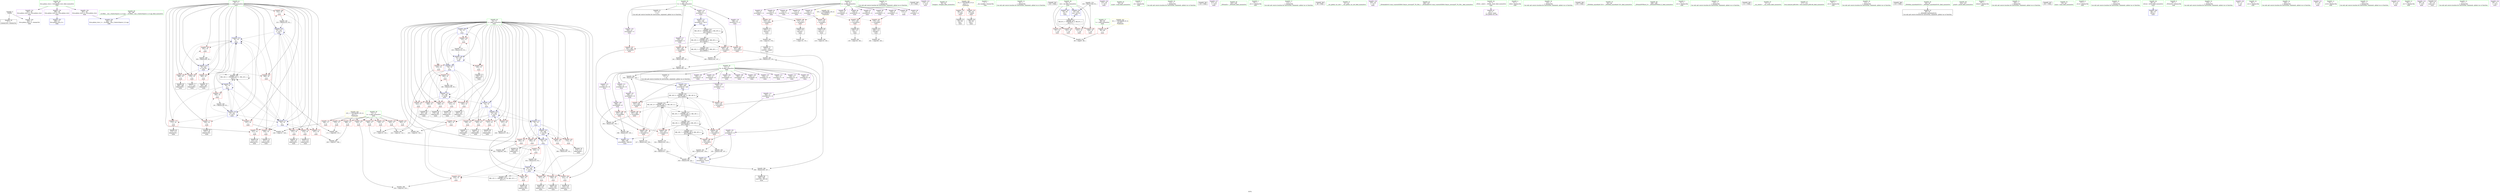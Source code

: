digraph "SVFG" {
	label="SVFG";

	Node0x55806bfac590 [shape=record,color=grey,label="{NodeID: 0\nNullPtr}"];
	Node0x55806bfac590 -> Node0x55806bfcf6b0[style=solid];
	Node0x55806bfac590 -> Node0x55806bfd27c0[style=solid];
	Node0x55806bfd71a0 [shape=record,color=red,label="{NodeID: 180\n252\<--76\n\<--j\nmain\n}"];
	Node0x55806bfd71a0 -> Node0x55806bfde720[style=solid];
	Node0x55806bfced70 [shape=record,color=purple,label="{NodeID: 97\n231\<--8\narrayidx61\<--A\nmain\n}"];
	Node0x55806bfced70 -> Node0x55806bfd1cd0[style=solid];
	Node0x55806bfacbd0 [shape=record,color=green,label="{NodeID: 14\n79\<--1\n\<--dummyObj\nCan only get source location for instruction, argument, global var or function.}"];
	Node0x55806c003000 [shape=record,color=black,label="{NodeID: 360\n91 = PHI()\n}"];
	Node0x55806bfde120 [shape=record,color=grey,label="{NodeID: 277\n336 = Binary(327, 334, )\n}"];
	Node0x55806bfde120 -> Node0x55806bfde8a0[style=solid];
	Node0x55806bfd1e70 [shape=record,color=red,label="{NodeID: 194\n247\<--246\n\<--arrayidx70\nmain\n}"];
	Node0x55806bfd1e70 -> Node0x55806bfdf4a0[style=solid];
	Node0x55806bfce8b0 [shape=record,color=purple,label="{NodeID: 111\n325\<--11\narrayidx114\<--B\nmain\n}"];
	Node0x55806bfce8b0 -> Node0x55806bfd2280[style=solid];
	Node0x55806bfb0dc0 [shape=record,color=green,label="{NodeID: 28\n11\<--13\nB\<--B_field_insensitive\nGlob }"];
	Node0x55806bfb0dc0 -> Node0x55806bfcf7b0[style=solid];
	Node0x55806bfb0dc0 -> Node0x55806bfcefe0[style=solid];
	Node0x55806bfb0dc0 -> Node0x55806bfcf0b0[style=solid];
	Node0x55806bfb0dc0 -> Node0x55806bfcf180[style=solid];
	Node0x55806bfb0dc0 -> Node0x55806bfcf250[style=solid];
	Node0x55806bfb0dc0 -> Node0x55806bfcf320[style=solid];
	Node0x55806bfb0dc0 -> Node0x55806bfcf3f0[style=solid];
	Node0x55806bfb0dc0 -> Node0x55806bfce4a0[style=solid];
	Node0x55806bfb0dc0 -> Node0x55806bfce570[style=solid];
	Node0x55806bfb0dc0 -> Node0x55806bfce640[style=solid];
	Node0x55806bfb0dc0 -> Node0x55806bfce710[style=solid];
	Node0x55806bfb0dc0 -> Node0x55806bfce7e0[style=solid];
	Node0x55806bfb0dc0 -> Node0x55806bfce8b0[style=solid];
	Node0x55806bfb0dc0 -> Node0x55806bfce980[style=solid];
	Node0x55806bfb0dc0 -> Node0x55806bfcea50[style=solid];
	Node0x55806bfb0dc0 -> Node0x55806bfceb20[style=solid];
	Node0x55806bfb0dc0 -> Node0x55806bfd3cf0[style=solid];
	Node0x55806bfdf620 [shape=record,color=grey,label="{NodeID: 291\n258 = Binary(257, 95, )\n}"];
	Node0x55806bfdf620 -> Node0x55806bfd3420[style=solid];
	Node0x55806bfd2a60 [shape=record,color=blue,label="{NodeID: 208\n74\<--79\ni\<--\nmain\n}"];
	Node0x55806bfd2a60 -> Node0x55806bfd56d0[style=dashed];
	Node0x55806bfd2a60 -> Node0x55806bfd57a0[style=dashed];
	Node0x55806bfd2a60 -> Node0x55806bfd5870[style=dashed];
	Node0x55806bfd2a60 -> Node0x55806bfd2b30[style=dashed];
	Node0x55806bfd2a60 -> Node0x55806bfd2c00[style=dashed];
	Node0x55806bfd4490 [shape=record,color=purple,label="{NodeID: 125\n110\<--27\n\<--.str.4\nmain\n}"];
	Node0x55806bfcded0 [shape=record,color=green,label="{NodeID: 42\n84\<--85\nfreopen\<--freopen_field_insensitive\n}"];
	Node0x55806bfe0b20 [shape=record,color=grey,label="{NodeID: 305\n203 = cmp(201, 202, )\n}"];
	Node0x55806bfd35c0 [shape=record,color=blue,label="{NodeID: 222\n76\<--79\nj\<--\nmain\n}"];
	Node0x55806bfd35c0 -> Node0x55806bfd7270[style=dashed];
	Node0x55806bfd35c0 -> Node0x55806bfd7340[style=dashed];
	Node0x55806bfd35c0 -> Node0x55806bfd7410[style=dashed];
	Node0x55806bfd35c0 -> Node0x55806bfd74e0[style=dashed];
	Node0x55806bfd35c0 -> Node0x55806bfd75b0[style=dashed];
	Node0x55806bfd35c0 -> Node0x55806bfd35c0[style=dashed];
	Node0x55806bfd35c0 -> Node0x55806bfd3760[style=dashed];
	Node0x55806bfd35c0 -> Node0x55806bfec730[style=dashed];
	Node0x55806bfd5050 [shape=record,color=red,label="{NodeID: 139\n126\<--72\n\<--n\nmain\n}"];
	Node0x55806bfd5050 -> Node0x55806bfe1120[style=solid];
	Node0x55806bfcfc50 [shape=record,color=black,label="{NodeID: 56\n89\<--86\ncall1\<--\nmain\n}"];
	Node0x55806bfd5bb0 [shape=record,color=red,label="{NodeID: 153\n169\<--74\n\<--i\nmain\n}"];
	Node0x55806bfd5bb0 -> Node0x55806bfd0130[style=solid];
	Node0x55806bfd07b0 [shape=record,color=black,label="{NodeID: 70\n227\<--226\nidxprom58\<--\nmain\n}"];
	Node0x55806bfd6710 [shape=record,color=red,label="{NodeID: 167\n329\<--74\n\<--i\nmain\n}"];
	Node0x55806bfd6710 -> Node0x55806bfd1240[style=solid];
	Node0x55806bfd1310 [shape=record,color=black,label="{NodeID: 84\n338\<--337\nidxprom121\<--\nmain\n}"];
	Node0x55806bfac470 [shape=record,color=green,label="{NodeID: 1\n7\<--1\n__dso_handle\<--dummyObj\nGlob }"];
	Node0x55806bff5390 [shape=record,color=yellow,style=double,label="{NodeID: 347\n16V_1 = ENCHI(MR_16V_0)\npts\{100000 \}\nFun[main]}"];
	Node0x55806bff5390 -> Node0x55806bfd7680[style=dashed];
	Node0x55806bff5390 -> Node0x55806bfd7820[style=dashed];
	Node0x55806bff5390 -> Node0x55806bfd79c0[style=dashed];
	Node0x55806bff5390 -> Node0x55806bfd1cd0[style=dashed];
	Node0x55806bff5390 -> Node0x55806bfd1f40[style=dashed];
	Node0x55806bfd7270 [shape=record,color=red,label="{NodeID: 181\n269\<--76\n\<--j\nmain\n}"];
	Node0x55806bfd7270 -> Node0x55806bfe0fa0[style=solid];
	Node0x55806bfcee40 [shape=record,color=purple,label="{NodeID: 98\n275\<--8\narrayidx85\<--A\nmain\n}"];
	Node0x55806bfacca0 [shape=record,color=green,label="{NodeID: 15\n95\<--1\n\<--dummyObj\nCan only get source location for instruction, argument, global var or function.}"];
	Node0x55806c003100 [shape=record,color=black,label="{NodeID: 361\n102 = PHI()\n}"];
	Node0x55806bfde2a0 [shape=record,color=grey,label="{NodeID: 278\n359 = Binary(358, 95, )\n}"];
	Node0x55806bfde2a0 -> Node0x55806bfd3aa0[style=solid];
	Node0x55806bfd1f40 [shape=record,color=red,label="{NodeID: 195\n279\<--278\n\<--arrayidx87\nmain\n}"];
	Node0x55806bfd1f40 -> Node0x55806bfd0e30[style=solid];
	Node0x55806bfce980 [shape=record,color=purple,label="{NodeID: 112\n331\<--11\narrayidx117\<--B\nmain\n}"];
	Node0x55806bfb0ec0 [shape=record,color=green,label="{NodeID: 29\n14\<--16\nG\<--G_field_insensitive\nGlob }"];
	Node0x55806bfb0ec0 -> Node0x55806bfcf8b0[style=solid];
	Node0x55806bfb0ec0 -> Node0x55806bfd3d80[style=solid];
	Node0x55806bfb0ec0 -> Node0x55806bfd3e10[style=solid];
	Node0x55806bfb0ec0 -> Node0x55806bfd3ee0[style=solid];
	Node0x55806bfb0ec0 -> Node0x55806bfd3fb0[style=solid];
	Node0x55806bfdf7a0 [shape=record,color=grey,label="{NodeID: 292\n292 = Binary(287, 291, )\n}"];
	Node0x55806bfdf7a0 -> Node0x55806bfde5a0[style=solid];
	Node0x55806bfd2b30 [shape=record,color=blue,label="{NodeID: 209\n74\<--136\ni\<--inc\nmain\n}"];
	Node0x55806bfd2b30 -> Node0x55806bfd56d0[style=dashed];
	Node0x55806bfd2b30 -> Node0x55806bfd57a0[style=dashed];
	Node0x55806bfd2b30 -> Node0x55806bfd5870[style=dashed];
	Node0x55806bfd2b30 -> Node0x55806bfd2b30[style=dashed];
	Node0x55806bfd2b30 -> Node0x55806bfd2c00[style=dashed];
	Node0x55806bfd4560 [shape=record,color=purple,label="{NodeID: 126\n132\<--30\n\<--.str.5\nmain\n}"];
	Node0x55806bfcdf90 [shape=record,color=green,label="{NodeID: 43\n92\<--93\nscanf\<--scanf_field_insensitive\n}"];
	Node0x55806bfe0ca0 [shape=record,color=grey,label="{NodeID: 306\n265 = cmp(263, 264, )\n}"];
	Node0x55806bfd3690 [shape=record,color=blue,label="{NodeID: 223\n296\<--298\narrayidx99\<--add100\nmain\n}"];
	Node0x55806bfd3690 -> Node0x55806bfeea30[style=dashed];
	Node0x55806bfd5120 [shape=record,color=red,label="{NodeID: 140\n142\<--72\n\<--n\nmain\n}"];
	Node0x55806bfd5120 -> Node0x55806bfe03a0[style=solid];
	Node0x55806bfcfd20 [shape=record,color=black,label="{NodeID: 57\n130\<--129\nidxprom\<--\nmain\n}"];
	Node0x55806bfd5c80 [shape=record,color=red,label="{NodeID: 154\n180\<--74\n\<--i\nmain\n}"];
	Node0x55806bfd5c80 -> Node0x55806bfd03a0[style=solid];
	Node0x55806bfd0880 [shape=record,color=black,label="{NodeID: 71\n230\<--229\nidxprom60\<--\nmain\n}"];
	Node0x55806bfd67e0 [shape=record,color=red,label="{NodeID: 168\n337\<--74\n\<--i\nmain\n}"];
	Node0x55806bfd67e0 -> Node0x55806bfd1310[style=solid];
	Node0x55806bfd13e0 [shape=record,color=black,label="{NodeID: 85\n345\<--344\nidxprom126\<--\nmain\n}"];
	Node0x55806bfb0210 [shape=record,color=green,label="{NodeID: 2\n17\<--1\n.str\<--dummyObj\nGlob }"];
	Node0x55806bfd7340 [shape=record,color=red,label="{NodeID: 182\n276\<--76\n\<--j\nmain\n}"];
	Node0x55806bfd7340 -> Node0x55806bfd0d60[style=solid];
	Node0x55806bfcef10 [shape=record,color=purple,label="{NodeID: 99\n278\<--8\narrayidx87\<--A\nmain\n}"];
	Node0x55806bfcef10 -> Node0x55806bfd1f40[style=solid];
	Node0x55806bfb2100 [shape=record,color=green,label="{NodeID: 16\n114\<--1\n\<--dummyObj\nCan only get source location for instruction, argument, global var or function.}"];
	Node0x55806c003260 [shape=record,color=black,label="{NodeID: 362\n133 = PHI()\n}"];
	Node0x55806bfde420 [shape=record,color=grey,label="{NodeID: 279\n136 = Binary(135, 95, )\n}"];
	Node0x55806bfde420 -> Node0x55806bfd2b30[style=solid];
	Node0x55806bfd2010 [shape=record,color=red,label="{NodeID: 196\n287\<--286\n\<--arrayidx93\nmain\n}"];
	Node0x55806bfd2010 -> Node0x55806bfdf7a0[style=solid];
	Node0x55806bfcea50 [shape=record,color=purple,label="{NodeID: 113\n332\<--11\narrayidx118\<--B\nmain\n}"];
	Node0x55806bfcea50 -> Node0x55806bfd2350[style=solid];
	Node0x55806bfb0fc0 [shape=record,color=green,label="{NodeID: 30\n36\<--40\nllvm.global_ctors\<--llvm.global_ctors_field_insensitive\nGlob }"];
	Node0x55806bfb0fc0 -> Node0x55806bfd47d0[style=solid];
	Node0x55806bfb0fc0 -> Node0x55806bfd48a0[style=solid];
	Node0x55806bfb0fc0 -> Node0x55806bfd49a0[style=solid];
	Node0x55806bfdf920 [shape=record,color=grey,label="{NodeID: 293\n191 = Binary(190, 95, )\n}"];
	Node0x55806bfdf920 -> Node0x55806bfd2f40[style=solid];
	Node0x55806bfd2c00 [shape=record,color=blue,label="{NodeID: 210\n74\<--79\ni\<--\nmain\n}"];
	Node0x55806bfd2c00 -> Node0x55806bfd5940[style=dashed];
	Node0x55806bfd2c00 -> Node0x55806bfd5a10[style=dashed];
	Node0x55806bfd2c00 -> Node0x55806bfd5ae0[style=dashed];
	Node0x55806bfd2c00 -> Node0x55806bfd5bb0[style=dashed];
	Node0x55806bfd2c00 -> Node0x55806bfd5c80[style=dashed];
	Node0x55806bfd2c00 -> Node0x55806bfd5d50[style=dashed];
	Node0x55806bfd2c00 -> Node0x55806bfd3010[style=dashed];
	Node0x55806bfd2c00 -> Node0x55806bfd30e0[style=dashed];
	Node0x55806bfd4630 [shape=record,color=purple,label="{NodeID: 127\n312\<--32\n\<--.str.6\nmain\n}"];
	Node0x55806bfce090 [shape=record,color=green,label="{NodeID: 44\n103\<--104\n_ZNSolsEi\<--_ZNSolsEi_field_insensitive\n}"];
	Node0x55806bfe0e20 [shape=record,color=grey,label="{NodeID: 307\n281 = cmp(280, 160, )\n}"];
	Node0x55806bfd3760 [shape=record,color=blue,label="{NodeID: 224\n76\<--303\nj\<--inc103\nmain\n}"];
	Node0x55806bfd3760 -> Node0x55806bfd7270[style=dashed];
	Node0x55806bfd3760 -> Node0x55806bfd7340[style=dashed];
	Node0x55806bfd3760 -> Node0x55806bfd7410[style=dashed];
	Node0x55806bfd3760 -> Node0x55806bfd74e0[style=dashed];
	Node0x55806bfd3760 -> Node0x55806bfd75b0[style=dashed];
	Node0x55806bfd3760 -> Node0x55806bfd35c0[style=dashed];
	Node0x55806bfd3760 -> Node0x55806bfd3760[style=dashed];
	Node0x55806bfd3760 -> Node0x55806bfec730[style=dashed];
	Node0x55806bfd51f0 [shape=record,color=red,label="{NodeID: 141\n148\<--72\n\<--n\nmain\n}"];
	Node0x55806bfd51f0 -> Node0x55806bfe0520[style=solid];
	Node0x55806bfcfdf0 [shape=record,color=black,label="{NodeID: 58\n152\<--151\nidxprom16\<--\nmain\n}"];
	Node0x55806bfd5d50 [shape=record,color=red,label="{NodeID: 155\n195\<--74\n\<--i\nmain\n}"];
	Node0x55806bfd5d50 -> Node0x55806bfdfaa0[style=solid];
	Node0x55806bfd0950 [shape=record,color=black,label="{NodeID: 72\n233\<--232\nconv62\<--\nmain\n}"];
	Node0x55806bfd0950 -> Node0x55806bfe0820[style=solid];
	Node0x55806bfd68b0 [shape=record,color=red,label="{NodeID: 169\n344\<--74\n\<--i\nmain\n}"];
	Node0x55806bfd68b0 -> Node0x55806bfd13e0[style=solid];
	Node0x55806bfd14b0 [shape=record,color=black,label="{NodeID: 86\n349\<--348\nconv129\<--div128\nmain\n}"];
	Node0x55806bfb02a0 [shape=record,color=green,label="{NodeID: 3\n19\<--1\n.str.1\<--dummyObj\nGlob }"];
	Node0x55806bfd7410 [shape=record,color=red,label="{NodeID: 183\n283\<--76\n\<--j\nmain\n}"];
	Node0x55806bfd7410 -> Node0x55806bfd0f00[style=solid];
	Node0x55806bfcefe0 [shape=record,color=purple,label="{NodeID: 100\n182\<--11\narrayidx32\<--B\nmain\n}"];
	Node0x55806bfb21d0 [shape=record,color=green,label="{NodeID: 17\n115\<--1\n\<--dummyObj\nCan only get source location for instruction, argument, global var or function.}"];
	Node0x55806c003330 [shape=record,color=black,label="{NodeID: 363\n48 = PHI()\n}"];
	Node0x55806bfde5a0 [shape=record,color=grey,label="{NodeID: 280\n298 = Binary(297, 292, )\n}"];
	Node0x55806bfde5a0 -> Node0x55806bfd3690[style=solid];
	Node0x55806bfd20e0 [shape=record,color=red,label="{NodeID: 197\n291\<--290\n\<--arrayidx95\nmain\n}"];
	Node0x55806bfd20e0 -> Node0x55806bfdf7a0[style=solid];
	Node0x55806bfceb20 [shape=record,color=purple,label="{NodeID: 114\n339\<--11\narrayidx122\<--B\nmain\n}"];
	Node0x55806bfb10c0 [shape=record,color=green,label="{NodeID: 31\n41\<--42\n__cxx_global_var_init\<--__cxx_global_var_init_field_insensitive\n}"];
	Node0x55806bfdfaa0 [shape=record,color=grey,label="{NodeID: 294\n196 = Binary(195, 95, )\n}"];
	Node0x55806bfdfaa0 -> Node0x55806bfd3010[style=solid];
	Node0x55806bfd2cd0 [shape=record,color=blue,label="{NodeID: 211\n76\<--79\nj\<--\nmain\n}"];
	Node0x55806bfd2cd0 -> Node0x55806bfd6a50[style=dashed];
	Node0x55806bfd2cd0 -> Node0x55806bfd6b20[style=dashed];
	Node0x55806bfd2cd0 -> Node0x55806bfd6bf0[style=dashed];
	Node0x55806bfd2cd0 -> Node0x55806bfd6cc0[style=dashed];
	Node0x55806bfd2cd0 -> Node0x55806bfd2cd0[style=dashed];
	Node0x55806bfd2cd0 -> Node0x55806bfd2f40[style=dashed];
	Node0x55806bfd2cd0 -> Node0x55806bfd31b0[style=dashed];
	Node0x55806bfd2cd0 -> Node0x55806bfd35c0[style=dashed];
	Node0x55806bfd2cd0 -> Node0x55806bfec730[style=dashed];
	Node0x55806bfd4700 [shape=record,color=purple,label="{NodeID: 128\n350\<--34\n\<--.str.7\nmain\n}"];
	Node0x55806bfce190 [shape=record,color=green,label="{NodeID: 45\n106\<--107\n_ZSt4endlIcSt11char_traitsIcEERSt13basic_ostreamIT_T0_ES6_\<--_ZSt4endlIcSt11char_traitsIcEERSt13basic_ostreamIT_T0_ES6__field_insensitive\n}"];
	Node0x55806bfe0fa0 [shape=record,color=grey,label="{NodeID: 308\n271 = cmp(269, 270, )\n}"];
	Node0x55806bfd3830 [shape=record,color=blue,label="{NodeID: 225\n74\<--308\ni\<--inc106\nmain\n}"];
	Node0x55806bfd3830 -> Node0x55806bfd6230[style=dashed];
	Node0x55806bfd3830 -> Node0x55806bfd6300[style=dashed];
	Node0x55806bfd3830 -> Node0x55806bfd63d0[style=dashed];
	Node0x55806bfd3830 -> Node0x55806bfd64a0[style=dashed];
	Node0x55806bfd3830 -> Node0x55806bfd3830[style=dashed];
	Node0x55806bfd3830 -> Node0x55806bfd3900[style=dashed];
	Node0x55806bfd52c0 [shape=record,color=red,label="{NodeID: 142\n202\<--72\n\<--n\nmain\n}"];
	Node0x55806bfd52c0 -> Node0x55806bfe0b20[style=solid];
	Node0x55806bfcfec0 [shape=record,color=black,label="{NodeID: 59\n155\<--154\nidxprom18\<--\nmain\n}"];
	Node0x55806bfd5e20 [shape=record,color=red,label="{NodeID: 156\n201\<--74\n\<--i\nmain\n}"];
	Node0x55806bfd5e20 -> Node0x55806bfe0b20[style=solid];
	Node0x55806bfd0a20 [shape=record,color=black,label="{NodeID: 73\n235\<--234\nconv64\<--cmp63\nmain\n}"];
	Node0x55806bfd0a20 -> Node0x55806bfdeba0[style=solid];
	Node0x55806bfd6980 [shape=record,color=red,label="{NodeID: 170\n353\<--74\n\<--i\nmain\n}"];
	Node0x55806bfd6980 -> Node0x55806bfded20[style=solid];
	Node0x55806bfd1580 [shape=record,color=purple,label="{NodeID: 87\n47\<--4\n\<--_ZStL8__ioinit\n__cxx_global_var_init\n}"];
	Node0x55806bfb0330 [shape=record,color=green,label="{NodeID: 4\n21\<--1\nstdin\<--dummyObj\nGlob }"];
	Node0x55806bfd74e0 [shape=record,color=red,label="{NodeID: 184\n288\<--76\n\<--j\nmain\n}"];
	Node0x55806bfd74e0 -> Node0x55806bfd0fd0[style=solid];
	Node0x55806bfcf0b0 [shape=record,color=purple,label="{NodeID: 101\n183\<--11\narrayidx33\<--B\nmain\n}"];
	Node0x55806bfcf0b0 -> Node0x55806bfd78f0[style=solid];
	Node0x55806bfcf0b0 -> Node0x55806bfd2e70[style=solid];
	Node0x55806bfb22a0 [shape=record,color=green,label="{NodeID: 18\n116\<--1\n\<--dummyObj\nCan only get source location for instruction, argument, global var or function.}"];
	Node0x55806c003400 [shape=record,color=black,label="{NodeID: 364\n105 = PHI()\n}"];
	Node0x55806bfde720 [shape=record,color=grey,label="{NodeID: 281\n253 = Binary(252, 95, )\n}"];
	Node0x55806bfde720 -> Node0x55806bfd3350[style=solid];
	Node0x55806bfd21b0 [shape=record,color=red,label="{NodeID: 198\n297\<--296\n\<--arrayidx99\nmain\n}"];
	Node0x55806bfd21b0 -> Node0x55806bfde5a0[style=solid];
	Node0x55806bfd3cf0 [shape=record,color=purple,label="{NodeID: 115\n340\<--11\narrayidx123\<--B\nmain\n}"];
	Node0x55806bfd3cf0 -> Node0x55806bfd2420[style=solid];
	Node0x55806bfb11c0 [shape=record,color=green,label="{NodeID: 32\n45\<--46\n_ZNSt8ios_base4InitC1Ev\<--_ZNSt8ios_base4InitC1Ev_field_insensitive\n}"];
	Node0x55806bfdfc20 [shape=record,color=grey,label="{NodeID: 295\n308 = Binary(307, 95, )\n}"];
	Node0x55806bfdfc20 -> Node0x55806bfd3830[style=solid];
	Node0x55806bfd2da0 [shape=record,color=blue,label="{NodeID: 212\n164\<--166\narrayidx22\<--inc23\nmain\n}"];
	Node0x55806bfd2da0 -> Node0x55806bfeb830[style=dashed];
	Node0x55806bfd47d0 [shape=record,color=purple,label="{NodeID: 129\n390\<--36\nllvm.global_ctors_0\<--llvm.global_ctors\nGlob }"];
	Node0x55806bfd47d0 -> Node0x55806bfd25c0[style=solid];
	Node0x55806bfce290 [shape=record,color=green,label="{NodeID: 46\n108\<--109\n_ZNSolsEPFRSoS_E\<--_ZNSolsEPFRSoS_E_field_insensitive\n}"];
	Node0x55806bfe1120 [shape=record,color=grey,label="{NodeID: 309\n127 = cmp(125, 126, )\n}"];
	Node0x55806bfd3900 [shape=record,color=blue,label="{NodeID: 226\n74\<--79\ni\<--\nmain\n}"];
	Node0x55806bfd3900 -> Node0x55806bfd6570[style=dashed];
	Node0x55806bfd3900 -> Node0x55806bfd6640[style=dashed];
	Node0x55806bfd3900 -> Node0x55806bfd6710[style=dashed];
	Node0x55806bfd3900 -> Node0x55806bfd67e0[style=dashed];
	Node0x55806bfd3900 -> Node0x55806bfd68b0[style=dashed];
	Node0x55806bfd3900 -> Node0x55806bfd6980[style=dashed];
	Node0x55806bfd3900 -> Node0x55806bfd39d0[style=dashed];
	Node0x55806bfd3900 -> Node0x55806bfec230[style=dashed];
	Node0x55806bfd5390 [shape=record,color=red,label="{NodeID: 143\n208\<--72\n\<--n\nmain\n}"];
	Node0x55806bfd5390 -> Node0x55806bfe06a0[style=solid];
	Node0x55806bfcff90 [shape=record,color=black,label="{NodeID: 60\n158\<--157\nconv\<--\nmain\n}"];
	Node0x55806bfcff90 -> Node0x55806bfe09a0[style=solid];
	Node0x55806bfeea30 [shape=record,color=black,label="{NodeID: 323\nMR_18V_13 = PHI(MR_18V_15, MR_18V_12, )\npts\{130000 \}\n}"];
	Node0x55806bfeea30 -> Node0x55806bfd2010[style=dashed];
	Node0x55806bfeea30 -> Node0x55806bfd21b0[style=dashed];
	Node0x55806bfeea30 -> Node0x55806bfd2280[style=dashed];
	Node0x55806bfeea30 -> Node0x55806bfd2350[style=dashed];
	Node0x55806bfeea30 -> Node0x55806bfd2420[style=dashed];
	Node0x55806bfeea30 -> Node0x55806bfd3690[style=dashed];
	Node0x55806bfeea30 -> Node0x55806bfecc30[style=dashed];
	Node0x55806bfeea30 -> Node0x55806bfeea30[style=dashed];
	Node0x55806bfd5ef0 [shape=record,color=red,label="{NodeID: 157\n211\<--74\n\<--i\nmain\n}"];
	Node0x55806bfd5ef0 -> Node0x55806bfd0470[style=solid];
	Node0x55806bfd0af0 [shape=record,color=black,label="{NodeID: 74\n238\<--237\nidxprom65\<--\nmain\n}"];
	Node0x55806bfd6a50 [shape=record,color=red,label="{NodeID: 171\n147\<--76\n\<--j\nmain\n}"];
	Node0x55806bfd6a50 -> Node0x55806bfe0520[style=solid];
	Node0x55806bfd1650 [shape=record,color=purple,label="{NodeID: 88\n112\<--8\n\<--A\nmain\n}"];
	Node0x55806bfb03c0 [shape=record,color=green,label="{NodeID: 5\n22\<--1\n.str.2\<--dummyObj\nGlob }"];
	Node0x55806bfd75b0 [shape=record,color=red,label="{NodeID: 185\n302\<--76\n\<--j\nmain\n}"];
	Node0x55806bfd75b0 -> Node0x55806bfdf320[style=solid];
	Node0x55806bfcf180 [shape=record,color=purple,label="{NodeID: 102\n223\<--11\narrayidx56\<--B\nmain\n}"];
	Node0x55806bfb2370 [shape=record,color=green,label="{NodeID: 19\n120\<--1\n\<--dummyObj\nCan only get source location for instruction, argument, global var or function.}"];
	Node0x55806c003500 [shape=record,color=black,label="{NodeID: 365\n111 = PHI()\n}"];
	Node0x55806bfde8a0 [shape=record,color=grey,label="{NodeID: 282\n343 = Binary(336, 342, )\n}"];
	Node0x55806bfde8a0 -> Node0x55806bfdeea0[style=solid];
	Node0x55806bfd2280 [shape=record,color=red,label="{NodeID: 199\n326\<--325\n\<--arrayidx114\nmain\n}"];
	Node0x55806bfd2280 -> Node0x55806bfddca0[style=solid];
	Node0x55806bfd3d80 [shape=record,color=purple,label="{NodeID: 116\n164\<--14\narrayidx22\<--G\nmain\n}"];
	Node0x55806bfd3d80 -> Node0x55806bfd7750[style=solid];
	Node0x55806bfd3d80 -> Node0x55806bfd2da0[style=solid];
	Node0x55806bfb12c0 [shape=record,color=green,label="{NodeID: 33\n51\<--52\n__cxa_atexit\<--__cxa_atexit_field_insensitive\n}"];
	Node0x55806bfdfda0 [shape=record,color=grey,label="{NodeID: 296\n185 = Binary(184, 167, )\n}"];
	Node0x55806bfdfda0 -> Node0x55806bfd2e70[style=solid];
	Node0x55806bfd2e70 [shape=record,color=blue,label="{NodeID: 213\n183\<--185\narrayidx33\<--inc34\nmain\n}"];
	Node0x55806bfd2e70 -> Node0x55806bfeb330[style=dashed];
	Node0x55806bfd48a0 [shape=record,color=purple,label="{NodeID: 130\n391\<--36\nllvm.global_ctors_1\<--llvm.global_ctors\nGlob }"];
	Node0x55806bfd48a0 -> Node0x55806bfd26c0[style=solid];
	Node0x55806bfce390 [shape=record,color=green,label="{NodeID: 47\n117\<--118\nllvm.memset.p0i8.i64\<--llvm.memset.p0i8.i64_field_insensitive\n}"];
	Node0x55806bfe12a0 [shape=record,color=grey,label="{NodeID: 310\n99 = cmp(97, 98, )\n}"];
	Node0x55806bfd39d0 [shape=record,color=blue,label="{NodeID: 227\n74\<--354\ni\<--inc132\nmain\n}"];
	Node0x55806bfd39d0 -> Node0x55806bfd6570[style=dashed];
	Node0x55806bfd39d0 -> Node0x55806bfd6640[style=dashed];
	Node0x55806bfd39d0 -> Node0x55806bfd6710[style=dashed];
	Node0x55806bfd39d0 -> Node0x55806bfd67e0[style=dashed];
	Node0x55806bfd39d0 -> Node0x55806bfd68b0[style=dashed];
	Node0x55806bfd39d0 -> Node0x55806bfd6980[style=dashed];
	Node0x55806bfd39d0 -> Node0x55806bfd39d0[style=dashed];
	Node0x55806bfd39d0 -> Node0x55806bfec230[style=dashed];
	Node0x55806bfd5460 [shape=record,color=red,label="{NodeID: 144\n264\<--72\n\<--n\nmain\n}"];
	Node0x55806bfd5460 -> Node0x55806bfe0ca0[style=solid];
	Node0x55806bfd0060 [shape=record,color=black,label="{NodeID: 61\n163\<--162\nidxprom21\<--\nmain\n}"];
	Node0x55806bfd5fc0 [shape=record,color=red,label="{NodeID: 158\n229\<--74\n\<--i\nmain\n}"];
	Node0x55806bfd5fc0 -> Node0x55806bfd0880[style=solid];
	Node0x55806bfd0bc0 [shape=record,color=black,label="{NodeID: 75\n244\<--243\nidxprom68\<--\nmain\n}"];
	Node0x55806bfd6b20 [shape=record,color=red,label="{NodeID: 172\n154\<--76\n\<--j\nmain\n}"];
	Node0x55806bfd6b20 -> Node0x55806bfcfec0[style=solid];
	Node0x55806bfd1720 [shape=record,color=purple,label="{NodeID: 89\n131\<--8\narrayidx\<--A\nmain\n}"];
	Node0x55806bfb0450 [shape=record,color=green,label="{NodeID: 6\n24\<--1\n.str.3\<--dummyObj\nGlob }"];
	Node0x55806bfd7680 [shape=record,color=red,label="{NodeID: 186\n157\<--156\n\<--arrayidx19\nmain\n}"];
	Node0x55806bfd7680 -> Node0x55806bfcff90[style=solid];
	Node0x55806bfcf250 [shape=record,color=purple,label="{NodeID: 103\n224\<--11\narrayidx57\<--B\nmain\n}"];
	Node0x55806bfcf250 -> Node0x55806bfd7a90[style=solid];
	Node0x55806bfb2440 [shape=record,color=green,label="{NodeID: 20\n122\<--1\n\<--dummyObj\nCan only get source location for instruction, argument, global var or function.}"];
	Node0x55806c003600 [shape=record,color=black,label="{NodeID: 366\n313 = PHI()\n}"];
	Node0x55806bfdea20 [shape=record,color=grey,label="{NodeID: 283\n342 = Binary(341, 328, )\n}"];
	Node0x55806bfdea20 -> Node0x55806bfde8a0[style=solid];
	Node0x55806bfd2350 [shape=record,color=red,label="{NodeID: 200\n333\<--332\n\<--arrayidx118\nmain\n}"];
	Node0x55806bfd2350 -> Node0x55806bfddfa0[style=solid];
	Node0x55806bfd3e10 [shape=record,color=purple,label="{NodeID: 117\n239\<--14\narrayidx66\<--G\nmain\n}"];
	Node0x55806bfd3e10 -> Node0x55806bfd1da0[style=solid];
	Node0x55806bfb13c0 [shape=record,color=green,label="{NodeID: 34\n50\<--56\n_ZNSt8ios_base4InitD1Ev\<--_ZNSt8ios_base4InitD1Ev_field_insensitive\n}"];
	Node0x55806bfb13c0 -> Node0x55806bfcf9b0[style=solid];
	Node0x55806bfdff20 [shape=record,color=grey,label="{NodeID: 297\n177 = cmp(176, 178, )\n}"];
	Node0x55806bfd2f40 [shape=record,color=blue,label="{NodeID: 214\n76\<--191\nj\<--inc37\nmain\n}"];
	Node0x55806bfd2f40 -> Node0x55806bfd6a50[style=dashed];
	Node0x55806bfd2f40 -> Node0x55806bfd6b20[style=dashed];
	Node0x55806bfd2f40 -> Node0x55806bfd6bf0[style=dashed];
	Node0x55806bfd2f40 -> Node0x55806bfd6cc0[style=dashed];
	Node0x55806bfd2f40 -> Node0x55806bfd2cd0[style=dashed];
	Node0x55806bfd2f40 -> Node0x55806bfd2f40[style=dashed];
	Node0x55806bfd2f40 -> Node0x55806bfd31b0[style=dashed];
	Node0x55806bfd2f40 -> Node0x55806bfd35c0[style=dashed];
	Node0x55806bfd2f40 -> Node0x55806bfec730[style=dashed];
	Node0x55806bfd49a0 [shape=record,color=purple,label="{NodeID: 131\n392\<--36\nllvm.global_ctors_2\<--llvm.global_ctors\nGlob }"];
	Node0x55806bfd49a0 -> Node0x55806bfd27c0[style=solid];
	Node0x55806bfcf4b0 [shape=record,color=green,label="{NodeID: 48\n314\<--315\nprintf\<--printf_field_insensitive\n}"];
	Node0x55806bfd3aa0 [shape=record,color=blue,label="{NodeID: 228\n70\<--359\ncnt\<--inc135\nmain\n}"];
	Node0x55806bfd3aa0 -> Node0x55806bfebd30[style=dashed];
	Node0x55806bfd5530 [shape=record,color=red,label="{NodeID: 145\n270\<--72\n\<--n\nmain\n}"];
	Node0x55806bfd5530 -> Node0x55806bfe0fa0[style=solid];
	Node0x55806bfd0130 [shape=record,color=black,label="{NodeID: 62\n170\<--169\nidxprom24\<--\nmain\n}"];
	Node0x55806bfd6090 [shape=record,color=red,label="{NodeID: 159\n243\<--74\n\<--i\nmain\n}"];
	Node0x55806bfd6090 -> Node0x55806bfd0bc0[style=solid];
	Node0x55806bfd0c90 [shape=record,color=black,label="{NodeID: 76\n274\<--273\nidxprom84\<--\nmain\n}"];
	Node0x55806bfd6bf0 [shape=record,color=red,label="{NodeID: 173\n172\<--76\n\<--j\nmain\n}"];
	Node0x55806bfd6bf0 -> Node0x55806bfd0200[style=solid];
	Node0x55806bfd17f0 [shape=record,color=purple,label="{NodeID: 90\n153\<--8\narrayidx17\<--A\nmain\n}"];
	Node0x55806bfb04e0 [shape=record,color=green,label="{NodeID: 7\n26\<--1\nstdout\<--dummyObj\nGlob }"];
	Node0x55806bfd7750 [shape=record,color=red,label="{NodeID: 187\n165\<--164\n\<--arrayidx22\nmain\n}"];
	Node0x55806bfd7750 -> Node0x55806bfdde20[style=solid];
	Node0x55806bfcf320 [shape=record,color=purple,label="{NodeID: 104\n245\<--11\narrayidx69\<--B\nmain\n}"];
	Node0x55806bfb2510 [shape=record,color=green,label="{NodeID: 21\n160\<--1\n\<--dummyObj\nCan only get source location for instruction, argument, global var or function.}"];
	Node0x55806c003700 [shape=record,color=black,label="{NodeID: 367\n351 = PHI()\n}"];
	Node0x55806bfdeba0 [shape=record,color=grey,label="{NodeID: 284\n236 = Binary(225, 235, )\n}"];
	Node0x55806bfdeba0 -> Node0x55806bfdf020[style=solid];
	Node0x55806bfd2420 [shape=record,color=red,label="{NodeID: 201\n341\<--340\n\<--arrayidx123\nmain\n}"];
	Node0x55806bfd2420 -> Node0x55806bfdea20[style=solid];
	Node0x55806bfd3ee0 [shape=record,color=purple,label="{NodeID: 118\n290\<--14\narrayidx95\<--G\nmain\n}"];
	Node0x55806bfd3ee0 -> Node0x55806bfd20e0[style=solid];
	Node0x55806bfb14c0 [shape=record,color=green,label="{NodeID: 35\n63\<--64\nmain\<--main_field_insensitive\n}"];
	Node0x55806bfe00a0 [shape=record,color=grey,label="{NodeID: 298\n320 = cmp(318, 319, )\n}"];
	Node0x55806bfd3010 [shape=record,color=blue,label="{NodeID: 215\n74\<--196\ni\<--inc40\nmain\n}"];
	Node0x55806bfd3010 -> Node0x55806bfd5940[style=dashed];
	Node0x55806bfd3010 -> Node0x55806bfd5a10[style=dashed];
	Node0x55806bfd3010 -> Node0x55806bfd5ae0[style=dashed];
	Node0x55806bfd3010 -> Node0x55806bfd5bb0[style=dashed];
	Node0x55806bfd3010 -> Node0x55806bfd5c80[style=dashed];
	Node0x55806bfd3010 -> Node0x55806bfd5d50[style=dashed];
	Node0x55806bfd3010 -> Node0x55806bfd3010[style=dashed];
	Node0x55806bfd3010 -> Node0x55806bfd30e0[style=dashed];
	Node0x55806bfd4aa0 [shape=record,color=red,label="{NodeID: 132\n80\<--21\n\<--stdin\nmain\n}"];
	Node0x55806bfd4aa0 -> Node0x55806bfcfb80[style=solid];
	Node0x55806bfcf5b0 [shape=record,color=green,label="{NodeID: 49\n38\<--386\n_GLOBAL__sub_I_DmitryEgorov_0_0.cpp\<--_GLOBAL__sub_I_DmitryEgorov_0_0.cpp_field_insensitive\n}"];
	Node0x55806bfcf5b0 -> Node0x55806bfd26c0[style=solid];
	Node0x55806bfeb330 [shape=record,color=black,label="{NodeID: 312\nMR_18V_7 = PHI(MR_18V_6, MR_18V_4, )\npts\{130000 \}\n}"];
	Node0x55806bfeb330 -> Node0x55806bfd78f0[style=dashed];
	Node0x55806bfeb330 -> Node0x55806bfd2e70[style=dashed];
	Node0x55806bfeb330 -> Node0x55806bfeb330[style=dashed];
	Node0x55806bfeb330 -> Node0x55806bff0830[style=dashed];
	Node0x55806bfd5600 [shape=record,color=red,label="{NodeID: 146\n319\<--72\n\<--n\nmain\n}"];
	Node0x55806bfd5600 -> Node0x55806bfe00a0[style=solid];
	Node0x55806bfd0200 [shape=record,color=black,label="{NodeID: 63\n173\<--172\nidxprom26\<--\nmain\n}"];
	Node0x55806bfd6160 [shape=record,color=red,label="{NodeID: 160\n257\<--74\n\<--i\nmain\n}"];
	Node0x55806bfd6160 -> Node0x55806bfdf620[style=solid];
	Node0x55806bfd0d60 [shape=record,color=black,label="{NodeID: 77\n277\<--276\nidxprom86\<--\nmain\n}"];
	Node0x55806bff4330 [shape=record,color=yellow,style=double,label="{NodeID: 340\n2V_1 = ENCHI(MR_2V_0)\npts\{1 \}\nFun[main]}"];
	Node0x55806bff4330 -> Node0x55806bfd4aa0[style=dashed];
	Node0x55806bff4330 -> Node0x55806bfd4b70[style=dashed];
	Node0x55806bfd6cc0 [shape=record,color=red,label="{NodeID: 174\n190\<--76\n\<--j\nmain\n}"];
	Node0x55806bfd6cc0 -> Node0x55806bfdf920[style=solid];
	Node0x55806bfd18c0 [shape=record,color=purple,label="{NodeID: 91\n156\<--8\narrayidx19\<--A\nmain\n}"];
	Node0x55806bfd18c0 -> Node0x55806bfd7680[style=solid];
	Node0x55806bfac730 [shape=record,color=green,label="{NodeID: 8\n27\<--1\n.str.4\<--dummyObj\nGlob }"];
	Node0x55806bfd7820 [shape=record,color=red,label="{NodeID: 188\n175\<--174\n\<--arrayidx27\nmain\n}"];
	Node0x55806bfd7820 -> Node0x55806bfd02d0[style=solid];
	Node0x55806bfcf3f0 [shape=record,color=purple,label="{NodeID: 105\n246\<--11\narrayidx70\<--B\nmain\n}"];
	Node0x55806bfcf3f0 -> Node0x55806bfd1e70[style=solid];
	Node0x55806bfcf3f0 -> Node0x55806bfd3280[style=solid];
	Node0x55806bfb25e0 [shape=record,color=green,label="{NodeID: 22\n167\<--1\n\<--dummyObj\nCan only get source location for instruction, argument, global var or function.}"];
	Node0x55806bfded20 [shape=record,color=grey,label="{NodeID: 285\n354 = Binary(353, 95, )\n}"];
	Node0x55806bfded20 -> Node0x55806bfd39d0[style=solid];
	Node0x55806bfd24f0 [shape=record,color=red,label="{NodeID: 202\n347\<--346\n\<--arrayidx127\nmain\n}"];
	Node0x55806bfd24f0 -> Node0x55806bfdeea0[style=solid];
	Node0x55806bfd3fb0 [shape=record,color=purple,label="{NodeID: 119\n346\<--14\narrayidx127\<--G\nmain\n}"];
	Node0x55806bfd3fb0 -> Node0x55806bfd24f0[style=solid];
	Node0x55806bfb15c0 [shape=record,color=green,label="{NodeID: 36\n66\<--67\nretval\<--retval_field_insensitive\nmain\n}"];
	Node0x55806bfb15c0 -> Node0x55806bfd28c0[style=solid];
	Node0x55806bfe0220 [shape=record,color=grey,label="{NodeID: 299\n219 = cmp(218, 160, )\n}"];
	Node0x55806bfd30e0 [shape=record,color=blue,label="{NodeID: 216\n74\<--79\ni\<--\nmain\n}"];
	Node0x55806bfd30e0 -> Node0x55806bfd5e20[style=dashed];
	Node0x55806bfd30e0 -> Node0x55806bfd5ef0[style=dashed];
	Node0x55806bfd30e0 -> Node0x55806bfd5fc0[style=dashed];
	Node0x55806bfd30e0 -> Node0x55806bfd6090[style=dashed];
	Node0x55806bfd30e0 -> Node0x55806bfd6160[style=dashed];
	Node0x55806bfd30e0 -> Node0x55806bfd3420[style=dashed];
	Node0x55806bfd30e0 -> Node0x55806bfd34f0[style=dashed];
	Node0x55806bfd4b70 [shape=record,color=red,label="{NodeID: 133\n86\<--26\n\<--stdout\nmain\n}"];
	Node0x55806bfd4b70 -> Node0x55806bfcfc50[style=solid];
	Node0x55806bfcf6b0 [shape=record,color=black,label="{NodeID: 50\n2\<--3\ndummyVal\<--dummyVal\n}"];
	Node0x55806bfeb830 [shape=record,color=black,label="{NodeID: 313\nMR_20V_6 = PHI(MR_20V_5, MR_20V_4, )\npts\{160000 \}\n}"];
	Node0x55806bfeb830 -> Node0x55806bfd7750[style=dashed];
	Node0x55806bfeb830 -> Node0x55806bfd2da0[style=dashed];
	Node0x55806bfeb830 -> Node0x55806bfeb830[style=dashed];
	Node0x55806bfeb830 -> Node0x55806bff0d30[style=dashed];
	Node0x55806bfd56d0 [shape=record,color=red,label="{NodeID: 147\n125\<--74\n\<--i\nmain\n}"];
	Node0x55806bfd56d0 -> Node0x55806bfe1120[style=solid];
	Node0x55806bfd02d0 [shape=record,color=black,label="{NodeID: 64\n176\<--175\nconv28\<--\nmain\n}"];
	Node0x55806bfd02d0 -> Node0x55806bfdff20[style=solid];
	Node0x55806bfd6230 [shape=record,color=red,label="{NodeID: 161\n263\<--74\n\<--i\nmain\n}"];
	Node0x55806bfd6230 -> Node0x55806bfe0ca0[style=solid];
	Node0x55806bfd0e30 [shape=record,color=black,label="{NodeID: 78\n280\<--279\nconv88\<--\nmain\n}"];
	Node0x55806bfd0e30 -> Node0x55806bfe0e20[style=solid];
	Node0x55806bfd6d90 [shape=record,color=red,label="{NodeID: 175\n207\<--76\n\<--j\nmain\n}"];
	Node0x55806bfd6d90 -> Node0x55806bfe06a0[style=solid];
	Node0x55806bfd1990 [shape=record,color=purple,label="{NodeID: 92\n171\<--8\narrayidx25\<--A\nmain\n}"];
	Node0x55806bfac7c0 [shape=record,color=green,label="{NodeID: 9\n29\<--1\n_ZSt4cerr\<--dummyObj\nGlob }"];
	Node0x55806bfd78f0 [shape=record,color=red,label="{NodeID: 189\n184\<--183\n\<--arrayidx33\nmain\n}"];
	Node0x55806bfd78f0 -> Node0x55806bfdfda0[style=solid];
	Node0x55806bfce4a0 [shape=record,color=purple,label="{NodeID: 106\n285\<--11\narrayidx92\<--B\nmain\n}"];
	Node0x55806bfb26e0 [shape=record,color=green,label="{NodeID: 23\n178\<--1\n\<--dummyObj\nCan only get source location for instruction, argument, global var or function.}"];
	Node0x55806bfdeea0 [shape=record,color=grey,label="{NodeID: 286\n348 = Binary(343, 347, )\n}"];
	Node0x55806bfdeea0 -> Node0x55806bfd14b0[style=solid];
	Node0x55806bfd25c0 [shape=record,color=blue,label="{NodeID: 203\n390\<--37\nllvm.global_ctors_0\<--\nGlob }"];
	Node0x55806bfd4080 [shape=record,color=purple,label="{NodeID: 120\n81\<--17\n\<--.str\nmain\n}"];
	Node0x55806bfb1690 [shape=record,color=green,label="{NodeID: 37\n68\<--69\nt\<--t_field_insensitive\nmain\n}"];
	Node0x55806bfb1690 -> Node0x55806bfd4c40[style=solid];
	Node0x55806bfe03a0 [shape=record,color=grey,label="{NodeID: 300\n143 = cmp(141, 142, )\n}"];
	Node0x55806bfd31b0 [shape=record,color=blue,label="{NodeID: 217\n76\<--79\nj\<--\nmain\n}"];
	Node0x55806bfd31b0 -> Node0x55806bfd6d90[style=dashed];
	Node0x55806bfd31b0 -> Node0x55806bfd6e60[style=dashed];
	Node0x55806bfd31b0 -> Node0x55806bfd6f30[style=dashed];
	Node0x55806bfd31b0 -> Node0x55806bfd7000[style=dashed];
	Node0x55806bfd31b0 -> Node0x55806bfd70d0[style=dashed];
	Node0x55806bfd31b0 -> Node0x55806bfd71a0[style=dashed];
	Node0x55806bfd31b0 -> Node0x55806bfd31b0[style=dashed];
	Node0x55806bfd31b0 -> Node0x55806bfd3350[style=dashed];
	Node0x55806bfd31b0 -> Node0x55806bfd35c0[style=dashed];
	Node0x55806bfd31b0 -> Node0x55806bfec730[style=dashed];
	Node0x55806bfd4c40 [shape=record,color=red,label="{NodeID: 134\n98\<--68\n\<--t\nmain\n}"];
	Node0x55806bfd4c40 -> Node0x55806bfe12a0[style=solid];
	Node0x55806bfcf7b0 [shape=record,color=black,label="{NodeID: 51\n12\<--11\n\<--B\nCan only get source location for instruction, argument, global var or function.}"];
	Node0x55806bfebd30 [shape=record,color=black,label="{NodeID: 314\nMR_8V_3 = PHI(MR_8V_4, MR_8V_2, )\npts\{71 \}\n}"];
	Node0x55806bfebd30 -> Node0x55806bfd4d10[style=dashed];
	Node0x55806bfebd30 -> Node0x55806bfd4de0[style=dashed];
	Node0x55806bfebd30 -> Node0x55806bfd4eb0[style=dashed];
	Node0x55806bfebd30 -> Node0x55806bfd4f80[style=dashed];
	Node0x55806bfebd30 -> Node0x55806bfd3aa0[style=dashed];
	Node0x55806bfd57a0 [shape=record,color=red,label="{NodeID: 148\n129\<--74\n\<--i\nmain\n}"];
	Node0x55806bfd57a0 -> Node0x55806bfcfd20[style=solid];
	Node0x55806bfd03a0 [shape=record,color=black,label="{NodeID: 65\n181\<--180\nidxprom31\<--\nmain\n}"];
	Node0x55806bfd6300 [shape=record,color=red,label="{NodeID: 162\n273\<--74\n\<--i\nmain\n}"];
	Node0x55806bfd6300 -> Node0x55806bfd0c90[style=solid];
	Node0x55806bfd0f00 [shape=record,color=black,label="{NodeID: 79\n284\<--283\nidxprom91\<--\nmain\n}"];
	Node0x55806bff4f30 [shape=record,color=yellow,style=double,label="{NodeID: 342\n6V_1 = ENCHI(MR_6V_0)\npts\{69 \}\nFun[main]}"];
	Node0x55806bff4f30 -> Node0x55806bfd4c40[style=dashed];
	Node0x55806bfd6e60 [shape=record,color=red,label="{NodeID: 176\n214\<--76\n\<--j\nmain\n}"];
	Node0x55806bfd6e60 -> Node0x55806bfd0540[style=solid];
	Node0x55806bfd1a60 [shape=record,color=purple,label="{NodeID: 93\n174\<--8\narrayidx27\<--A\nmain\n}"];
	Node0x55806bfd1a60 -> Node0x55806bfd7820[style=solid];
	Node0x55806bfac890 [shape=record,color=green,label="{NodeID: 10\n30\<--1\n.str.5\<--dummyObj\nGlob }"];
	Node0x55806bfd79c0 [shape=record,color=red,label="{NodeID: 190\n217\<--216\n\<--arrayidx51\nmain\n}"];
	Node0x55806bfd79c0 -> Node0x55806bfd0610[style=solid];
	Node0x55806bfce570 [shape=record,color=purple,label="{NodeID: 107\n286\<--11\narrayidx93\<--B\nmain\n}"];
	Node0x55806bfce570 -> Node0x55806bfd2010[style=solid];
	Node0x55806bfb27e0 [shape=record,color=green,label="{NodeID: 24\n328\<--1\n\<--dummyObj\nCan only get source location for instruction, argument, global var or function.}"];
	Node0x55806bfdf020 [shape=record,color=grey,label="{NodeID: 287\n242 = Binary(236, 241, )\n}"];
	Node0x55806bfdf020 -> Node0x55806bfdf4a0[style=solid];
	Node0x55806bfd26c0 [shape=record,color=blue,label="{NodeID: 204\n391\<--38\nllvm.global_ctors_1\<--_GLOBAL__sub_I_DmitryEgorov_0_0.cpp\nGlob }"];
	Node0x55806bfd4150 [shape=record,color=purple,label="{NodeID: 121\n82\<--19\n\<--.str.1\nmain\n}"];
	Node0x55806bfcdc90 [shape=record,color=green,label="{NodeID: 38\n70\<--71\ncnt\<--cnt_field_insensitive\nmain\n}"];
	Node0x55806bfcdc90 -> Node0x55806bfd4d10[style=solid];
	Node0x55806bfcdc90 -> Node0x55806bfd4de0[style=solid];
	Node0x55806bfcdc90 -> Node0x55806bfd4eb0[style=solid];
	Node0x55806bfcdc90 -> Node0x55806bfd4f80[style=solid];
	Node0x55806bfcdc90 -> Node0x55806bfd2990[style=solid];
	Node0x55806bfcdc90 -> Node0x55806bfd3aa0[style=solid];
	Node0x55806bfe0520 [shape=record,color=grey,label="{NodeID: 301\n149 = cmp(147, 148, )\n}"];
	Node0x55806bfd3280 [shape=record,color=blue,label="{NodeID: 218\n246\<--248\narrayidx70\<--add\nmain\n}"];
	Node0x55806bfd3280 -> Node0x55806bff1730[style=dashed];
	Node0x55806bfd4d10 [shape=record,color=red,label="{NodeID: 135\n97\<--70\n\<--cnt\nmain\n}"];
	Node0x55806bfd4d10 -> Node0x55806bfe12a0[style=solid];
	Node0x55806bfcf8b0 [shape=record,color=black,label="{NodeID: 52\n15\<--14\n\<--G\nCan only get source location for instruction, argument, global var or function.}"];
	Node0x55806bfec230 [shape=record,color=black,label="{NodeID: 315\nMR_12V_2 = PHI(MR_12V_16, MR_12V_1, )\npts\{75 \}\n}"];
	Node0x55806bfec230 -> Node0x55806bfd2a60[style=dashed];
	Node0x55806bfd5870 [shape=record,color=red,label="{NodeID: 149\n135\<--74\n\<--i\nmain\n}"];
	Node0x55806bfd5870 -> Node0x55806bfde420[style=solid];
	Node0x55806bfd0470 [shape=record,color=black,label="{NodeID: 66\n212\<--211\nidxprom48\<--\nmain\n}"];
	Node0x55806bff0830 [shape=record,color=black,label="{NodeID: 329\nMR_18V_3 = PHI(MR_18V_4, MR_18V_2, )\npts\{130000 \}\n}"];
	Node0x55806bff0830 -> Node0x55806bfd78f0[style=dashed];
	Node0x55806bff0830 -> Node0x55806bfd2280[style=dashed];
	Node0x55806bff0830 -> Node0x55806bfd2350[style=dashed];
	Node0x55806bff0830 -> Node0x55806bfd2420[style=dashed];
	Node0x55806bff0830 -> Node0x55806bfd2e70[style=dashed];
	Node0x55806bff0830 -> Node0x55806bfeb330[style=dashed];
	Node0x55806bff0830 -> Node0x55806bfecc30[style=dashed];
	Node0x55806bff0830 -> Node0x55806bfeea30[style=dashed];
	Node0x55806bff0830 -> Node0x55806bff0830[style=dashed];
	Node0x55806bff0830 -> Node0x55806bff1730[style=dashed];
	Node0x55806bfd63d0 [shape=record,color=red,label="{NodeID: 163\n293\<--74\n\<--i\nmain\n}"];
	Node0x55806bfd63d0 -> Node0x55806bfd10a0[style=solid];
	Node0x55806bfd0fd0 [shape=record,color=black,label="{NodeID: 80\n289\<--288\nidxprom94\<--\nmain\n}"];
	Node0x55806bfd6f30 [shape=record,color=red,label="{NodeID: 177\n221\<--76\n\<--j\nmain\n}"];
	Node0x55806bfd6f30 -> Node0x55806bfd06e0[style=solid];
	Node0x55806bfd1b30 [shape=record,color=purple,label="{NodeID: 94\n213\<--8\narrayidx49\<--A\nmain\n}"];
	Node0x55806bfac960 [shape=record,color=green,label="{NodeID: 11\n32\<--1\n.str.6\<--dummyObj\nGlob }"];
	Node0x55806bfddca0 [shape=record,color=grey,label="{NodeID: 274\n327 = Binary(326, 328, )\n}"];
	Node0x55806bfddca0 -> Node0x55806bfde120[style=solid];
	Node0x55806bfd7a90 [shape=record,color=red,label="{NodeID: 191\n225\<--224\n\<--arrayidx57\nmain\n}"];
	Node0x55806bfd7a90 -> Node0x55806bfdeba0[style=solid];
	Node0x55806bfce640 [shape=record,color=purple,label="{NodeID: 108\n295\<--11\narrayidx98\<--B\nmain\n}"];
	Node0x55806bfb28e0 [shape=record,color=green,label="{NodeID: 25\n335\<--1\n\<--dummyObj\nCan only get source location for instruction, argument, global var or function.}"];
	Node0x55806bfdf1a0 [shape=record,color=grey,label="{NodeID: 288\n241 = Binary(240, 167, )\n}"];
	Node0x55806bfdf1a0 -> Node0x55806bfdf020[style=solid];
	Node0x55806bfd27c0 [shape=record,color=blue, style = dotted,label="{NodeID: 205\n392\<--3\nllvm.global_ctors_2\<--dummyVal\nGlob }"];
	Node0x55806bfd4220 [shape=record,color=purple,label="{NodeID: 122\n87\<--22\n\<--.str.2\nmain\n}"];
	Node0x55806bfcdd20 [shape=record,color=green,label="{NodeID: 39\n72\<--73\nn\<--n_field_insensitive\nmain\n}"];
	Node0x55806bfcdd20 -> Node0x55806bfd5050[style=solid];
	Node0x55806bfcdd20 -> Node0x55806bfd5120[style=solid];
	Node0x55806bfcdd20 -> Node0x55806bfd51f0[style=solid];
	Node0x55806bfcdd20 -> Node0x55806bfd52c0[style=solid];
	Node0x55806bfcdd20 -> Node0x55806bfd5390[style=solid];
	Node0x55806bfcdd20 -> Node0x55806bfd5460[style=solid];
	Node0x55806bfcdd20 -> Node0x55806bfd5530[style=solid];
	Node0x55806bfcdd20 -> Node0x55806bfd5600[style=solid];
	Node0x55806bfe06a0 [shape=record,color=grey,label="{NodeID: 302\n209 = cmp(207, 208, )\n}"];
	Node0x55806bfd3350 [shape=record,color=blue,label="{NodeID: 219\n76\<--253\nj\<--inc73\nmain\n}"];
	Node0x55806bfd3350 -> Node0x55806bfd6d90[style=dashed];
	Node0x55806bfd3350 -> Node0x55806bfd6e60[style=dashed];
	Node0x55806bfd3350 -> Node0x55806bfd6f30[style=dashed];
	Node0x55806bfd3350 -> Node0x55806bfd7000[style=dashed];
	Node0x55806bfd3350 -> Node0x55806bfd70d0[style=dashed];
	Node0x55806bfd3350 -> Node0x55806bfd71a0[style=dashed];
	Node0x55806bfd3350 -> Node0x55806bfd31b0[style=dashed];
	Node0x55806bfd3350 -> Node0x55806bfd3350[style=dashed];
	Node0x55806bfd3350 -> Node0x55806bfd35c0[style=dashed];
	Node0x55806bfd3350 -> Node0x55806bfec730[style=dashed];
	Node0x55806bfd4de0 [shape=record,color=red,label="{NodeID: 136\n101\<--70\n\<--cnt\nmain\n}"];
	Node0x55806bfcf9b0 [shape=record,color=black,label="{NodeID: 53\n49\<--50\n\<--_ZNSt8ios_base4InitD1Ev\nCan only get source location for instruction, argument, global var or function.}"];
	Node0x55806bfec730 [shape=record,color=black,label="{NodeID: 316\nMR_14V_2 = PHI(MR_14V_11, MR_14V_1, )\npts\{77 \}\n}"];
	Node0x55806bfec730 -> Node0x55806bfd2cd0[style=dashed];
	Node0x55806bfec730 -> Node0x55806bfd31b0[style=dashed];
	Node0x55806bfec730 -> Node0x55806bfd35c0[style=dashed];
	Node0x55806bfec730 -> Node0x55806bfec730[style=dashed];
	Node0x55806bfd5940 [shape=record,color=red,label="{NodeID: 150\n141\<--74\n\<--i\nmain\n}"];
	Node0x55806bfd5940 -> Node0x55806bfe03a0[style=solid];
	Node0x55806bfd0540 [shape=record,color=black,label="{NodeID: 67\n215\<--214\nidxprom50\<--\nmain\n}"];
	Node0x55806bff0d30 [shape=record,color=black,label="{NodeID: 330\nMR_20V_3 = PHI(MR_20V_4, MR_20V_2, )\npts\{160000 \}\n}"];
	Node0x55806bff0d30 -> Node0x55806bfd7750[style=dashed];
	Node0x55806bff0d30 -> Node0x55806bfd1da0[style=dashed];
	Node0x55806bff0d30 -> Node0x55806bfd20e0[style=dashed];
	Node0x55806bff0d30 -> Node0x55806bfd24f0[style=dashed];
	Node0x55806bff0d30 -> Node0x55806bfd2da0[style=dashed];
	Node0x55806bff0d30 -> Node0x55806bfeb830[style=dashed];
	Node0x55806bff0d30 -> Node0x55806bfed130[style=dashed];
	Node0x55806bff0d30 -> Node0x55806bff0d30[style=dashed];
	Node0x55806bfd64a0 [shape=record,color=red,label="{NodeID: 164\n307\<--74\n\<--i\nmain\n}"];
	Node0x55806bfd64a0 -> Node0x55806bfdfc20[style=solid];
	Node0x55806bfd10a0 [shape=record,color=black,label="{NodeID: 81\n294\<--293\nidxprom97\<--\nmain\n}"];
	Node0x55806bff50f0 [shape=record,color=yellow,style=double,label="{NodeID: 344\n10V_1 = ENCHI(MR_10V_0)\npts\{73 \}\nFun[main]}"];
	Node0x55806bff50f0 -> Node0x55806bfd5050[style=dashed];
	Node0x55806bff50f0 -> Node0x55806bfd5120[style=dashed];
	Node0x55806bff50f0 -> Node0x55806bfd51f0[style=dashed];
	Node0x55806bff50f0 -> Node0x55806bfd52c0[style=dashed];
	Node0x55806bff50f0 -> Node0x55806bfd5390[style=dashed];
	Node0x55806bff50f0 -> Node0x55806bfd5460[style=dashed];
	Node0x55806bff50f0 -> Node0x55806bfd5530[style=dashed];
	Node0x55806bff50f0 -> Node0x55806bfd5600[style=dashed];
	Node0x55806bfd7000 [shape=record,color=red,label="{NodeID: 178\n226\<--76\n\<--j\nmain\n}"];
	Node0x55806bfd7000 -> Node0x55806bfd07b0[style=solid];
	Node0x55806bfd1c00 [shape=record,color=purple,label="{NodeID: 95\n216\<--8\narrayidx51\<--A\nmain\n}"];
	Node0x55806bfd1c00 -> Node0x55806bfd79c0[style=solid];
	Node0x55806bfaca30 [shape=record,color=green,label="{NodeID: 12\n34\<--1\n.str.7\<--dummyObj\nGlob }"];
	Node0x55806bfdde20 [shape=record,color=grey,label="{NodeID: 275\n166 = Binary(165, 167, )\n}"];
	Node0x55806bfdde20 -> Node0x55806bfd2da0[style=solid];
	Node0x55806bfd1cd0 [shape=record,color=red,label="{NodeID: 192\n232\<--231\n\<--arrayidx61\nmain\n}"];
	Node0x55806bfd1cd0 -> Node0x55806bfd0950[style=solid];
	Node0x55806bfce710 [shape=record,color=purple,label="{NodeID: 109\n296\<--11\narrayidx99\<--B\nmain\n}"];
	Node0x55806bfce710 -> Node0x55806bfd21b0[style=solid];
	Node0x55806bfce710 -> Node0x55806bfd3690[style=solid];
	Node0x55806bfb0bc0 [shape=record,color=green,label="{NodeID: 26\n4\<--6\n_ZStL8__ioinit\<--_ZStL8__ioinit_field_insensitive\nGlob }"];
	Node0x55806bfb0bc0 -> Node0x55806bfd1580[style=solid];
	Node0x55806bfdf320 [shape=record,color=grey,label="{NodeID: 289\n303 = Binary(302, 95, )\n}"];
	Node0x55806bfdf320 -> Node0x55806bfd3760[style=solid];
	Node0x55806bfd28c0 [shape=record,color=blue,label="{NodeID: 206\n66\<--79\nretval\<--\nmain\n}"];
	Node0x55806bfd42f0 [shape=record,color=purple,label="{NodeID: 123\n88\<--24\n\<--.str.3\nmain\n}"];
	Node0x55806bfcddb0 [shape=record,color=green,label="{NodeID: 40\n74\<--75\ni\<--i_field_insensitive\nmain\n}"];
	Node0x55806bfcddb0 -> Node0x55806bfd56d0[style=solid];
	Node0x55806bfcddb0 -> Node0x55806bfd57a0[style=solid];
	Node0x55806bfcddb0 -> Node0x55806bfd5870[style=solid];
	Node0x55806bfcddb0 -> Node0x55806bfd5940[style=solid];
	Node0x55806bfcddb0 -> Node0x55806bfd5a10[style=solid];
	Node0x55806bfcddb0 -> Node0x55806bfd5ae0[style=solid];
	Node0x55806bfcddb0 -> Node0x55806bfd5bb0[style=solid];
	Node0x55806bfcddb0 -> Node0x55806bfd5c80[style=solid];
	Node0x55806bfcddb0 -> Node0x55806bfd5d50[style=solid];
	Node0x55806bfcddb0 -> Node0x55806bfd5e20[style=solid];
	Node0x55806bfcddb0 -> Node0x55806bfd5ef0[style=solid];
	Node0x55806bfcddb0 -> Node0x55806bfd5fc0[style=solid];
	Node0x55806bfcddb0 -> Node0x55806bfd6090[style=solid];
	Node0x55806bfcddb0 -> Node0x55806bfd6160[style=solid];
	Node0x55806bfcddb0 -> Node0x55806bfd6230[style=solid];
	Node0x55806bfcddb0 -> Node0x55806bfd6300[style=solid];
	Node0x55806bfcddb0 -> Node0x55806bfd63d0[style=solid];
	Node0x55806bfcddb0 -> Node0x55806bfd64a0[style=solid];
	Node0x55806bfcddb0 -> Node0x55806bfd6570[style=solid];
	Node0x55806bfcddb0 -> Node0x55806bfd6640[style=solid];
	Node0x55806bfcddb0 -> Node0x55806bfd6710[style=solid];
	Node0x55806bfcddb0 -> Node0x55806bfd67e0[style=solid];
	Node0x55806bfcddb0 -> Node0x55806bfd68b0[style=solid];
	Node0x55806bfcddb0 -> Node0x55806bfd6980[style=solid];
	Node0x55806bfcddb0 -> Node0x55806bfd2a60[style=solid];
	Node0x55806bfcddb0 -> Node0x55806bfd2b30[style=solid];
	Node0x55806bfcddb0 -> Node0x55806bfd2c00[style=solid];
	Node0x55806bfcddb0 -> Node0x55806bfd3010[style=solid];
	Node0x55806bfcddb0 -> Node0x55806bfd30e0[style=solid];
	Node0x55806bfcddb0 -> Node0x55806bfd3420[style=solid];
	Node0x55806bfcddb0 -> Node0x55806bfd34f0[style=solid];
	Node0x55806bfcddb0 -> Node0x55806bfd3830[style=solid];
	Node0x55806bfcddb0 -> Node0x55806bfd3900[style=solid];
	Node0x55806bfcddb0 -> Node0x55806bfd39d0[style=solid];
	Node0x55806bfe0820 [shape=record,color=grey,label="{NodeID: 303\n234 = cmp(233, 178, )\n}"];
	Node0x55806bfe0820 -> Node0x55806bfd0a20[style=solid];
	Node0x55806bfd3420 [shape=record,color=blue,label="{NodeID: 220\n74\<--258\ni\<--inc76\nmain\n}"];
	Node0x55806bfd3420 -> Node0x55806bfd5e20[style=dashed];
	Node0x55806bfd3420 -> Node0x55806bfd5ef0[style=dashed];
	Node0x55806bfd3420 -> Node0x55806bfd5fc0[style=dashed];
	Node0x55806bfd3420 -> Node0x55806bfd6090[style=dashed];
	Node0x55806bfd3420 -> Node0x55806bfd6160[style=dashed];
	Node0x55806bfd3420 -> Node0x55806bfd3420[style=dashed];
	Node0x55806bfd3420 -> Node0x55806bfd34f0[style=dashed];
	Node0x55806bfd4eb0 [shape=record,color=red,label="{NodeID: 137\n311\<--70\n\<--cnt\nmain\n}"];
	Node0x55806bfcfab0 [shape=record,color=black,label="{NodeID: 54\n65\<--79\nmain_ret\<--\nmain\n}"];
	Node0x55806bfecc30 [shape=record,color=black,label="{NodeID: 317\nMR_18V_2 = PHI(MR_18V_12, MR_18V_1, )\npts\{130000 \}\n}"];
	Node0x55806bfecc30 -> Node0x55806bff0830[style=dashed];
	Node0x55806bfd5a10 [shape=record,color=red,label="{NodeID: 151\n151\<--74\n\<--i\nmain\n}"];
	Node0x55806bfd5a10 -> Node0x55806bfcfdf0[style=solid];
	Node0x55806bfd0610 [shape=record,color=black,label="{NodeID: 68\n218\<--217\nconv52\<--\nmain\n}"];
	Node0x55806bfd0610 -> Node0x55806bfe0220[style=solid];
	Node0x55806bfd6570 [shape=record,color=red,label="{NodeID: 165\n318\<--74\n\<--i\nmain\n}"];
	Node0x55806bfd6570 -> Node0x55806bfe00a0[style=solid];
	Node0x55806bfd1170 [shape=record,color=black,label="{NodeID: 82\n323\<--322\nidxprom112\<--\nmain\n}"];
	Node0x55806bfd70d0 [shape=record,color=red,label="{NodeID: 179\n237\<--76\n\<--j\nmain\n}"];
	Node0x55806bfd70d0 -> Node0x55806bfd0af0[style=solid];
	Node0x55806bfceca0 [shape=record,color=purple,label="{NodeID: 96\n228\<--8\narrayidx59\<--A\nmain\n}"];
	Node0x55806bfacb00 [shape=record,color=green,label="{NodeID: 13\n37\<--1\n\<--dummyObj\nCan only get source location for instruction, argument, global var or function.}"];
	Node0x55806bfddfa0 [shape=record,color=grey,label="{NodeID: 276\n334 = Binary(333, 335, )\n}"];
	Node0x55806bfddfa0 -> Node0x55806bfde120[style=solid];
	Node0x55806bfd1da0 [shape=record,color=red,label="{NodeID: 193\n240\<--239\n\<--arrayidx66\nmain\n}"];
	Node0x55806bfd1da0 -> Node0x55806bfdf1a0[style=solid];
	Node0x55806bfce7e0 [shape=record,color=purple,label="{NodeID: 110\n324\<--11\narrayidx113\<--B\nmain\n}"];
	Node0x55806bfb0cc0 [shape=record,color=green,label="{NodeID: 27\n8\<--10\nA\<--A_field_insensitive\nGlob }"];
	Node0x55806bfb0cc0 -> Node0x55806bfd1650[style=solid];
	Node0x55806bfb0cc0 -> Node0x55806bfd1720[style=solid];
	Node0x55806bfb0cc0 -> Node0x55806bfd17f0[style=solid];
	Node0x55806bfb0cc0 -> Node0x55806bfd18c0[style=solid];
	Node0x55806bfb0cc0 -> Node0x55806bfd1990[style=solid];
	Node0x55806bfb0cc0 -> Node0x55806bfd1a60[style=solid];
	Node0x55806bfb0cc0 -> Node0x55806bfd1b30[style=solid];
	Node0x55806bfb0cc0 -> Node0x55806bfd1c00[style=solid];
	Node0x55806bfb0cc0 -> Node0x55806bfceca0[style=solid];
	Node0x55806bfb0cc0 -> Node0x55806bfced70[style=solid];
	Node0x55806bfb0cc0 -> Node0x55806bfcee40[style=solid];
	Node0x55806bfb0cc0 -> Node0x55806bfcef10[style=solid];
	Node0x55806bfdf4a0 [shape=record,color=grey,label="{NodeID: 290\n248 = Binary(247, 242, )\n}"];
	Node0x55806bfdf4a0 -> Node0x55806bfd3280[style=solid];
	Node0x55806bfd2990 [shape=record,color=blue,label="{NodeID: 207\n70\<--95\ncnt\<--\nmain\n}"];
	Node0x55806bfd2990 -> Node0x55806bfebd30[style=dashed];
	Node0x55806bfd43c0 [shape=record,color=purple,label="{NodeID: 124\n90\<--27\n\<--.str.4\nmain\n}"];
	Node0x55806bfcde40 [shape=record,color=green,label="{NodeID: 41\n76\<--77\nj\<--j_field_insensitive\nmain\n}"];
	Node0x55806bfcde40 -> Node0x55806bfd6a50[style=solid];
	Node0x55806bfcde40 -> Node0x55806bfd6b20[style=solid];
	Node0x55806bfcde40 -> Node0x55806bfd6bf0[style=solid];
	Node0x55806bfcde40 -> Node0x55806bfd6cc0[style=solid];
	Node0x55806bfcde40 -> Node0x55806bfd6d90[style=solid];
	Node0x55806bfcde40 -> Node0x55806bfd6e60[style=solid];
	Node0x55806bfcde40 -> Node0x55806bfd6f30[style=solid];
	Node0x55806bfcde40 -> Node0x55806bfd7000[style=solid];
	Node0x55806bfcde40 -> Node0x55806bfd70d0[style=solid];
	Node0x55806bfcde40 -> Node0x55806bfd71a0[style=solid];
	Node0x55806bfcde40 -> Node0x55806bfd7270[style=solid];
	Node0x55806bfcde40 -> Node0x55806bfd7340[style=solid];
	Node0x55806bfcde40 -> Node0x55806bfd7410[style=solid];
	Node0x55806bfcde40 -> Node0x55806bfd74e0[style=solid];
	Node0x55806bfcde40 -> Node0x55806bfd75b0[style=solid];
	Node0x55806bfcde40 -> Node0x55806bfd2cd0[style=solid];
	Node0x55806bfcde40 -> Node0x55806bfd2f40[style=solid];
	Node0x55806bfcde40 -> Node0x55806bfd31b0[style=solid];
	Node0x55806bfcde40 -> Node0x55806bfd3350[style=solid];
	Node0x55806bfcde40 -> Node0x55806bfd35c0[style=solid];
	Node0x55806bfcde40 -> Node0x55806bfd3760[style=solid];
	Node0x55806bfe09a0 [shape=record,color=grey,label="{NodeID: 304\n159 = cmp(158, 160, )\n}"];
	Node0x55806bfd34f0 [shape=record,color=blue,label="{NodeID: 221\n74\<--79\ni\<--\nmain\n}"];
	Node0x55806bfd34f0 -> Node0x55806bfd6230[style=dashed];
	Node0x55806bfd34f0 -> Node0x55806bfd6300[style=dashed];
	Node0x55806bfd34f0 -> Node0x55806bfd63d0[style=dashed];
	Node0x55806bfd34f0 -> Node0x55806bfd64a0[style=dashed];
	Node0x55806bfd34f0 -> Node0x55806bfd3830[style=dashed];
	Node0x55806bfd34f0 -> Node0x55806bfd3900[style=dashed];
	Node0x55806bfd4f80 [shape=record,color=red,label="{NodeID: 138\n358\<--70\n\<--cnt\nmain\n}"];
	Node0x55806bfd4f80 -> Node0x55806bfde2a0[style=solid];
	Node0x55806bfcfb80 [shape=record,color=black,label="{NodeID: 55\n83\<--80\ncall\<--\nmain\n}"];
	Node0x55806bfed130 [shape=record,color=black,label="{NodeID: 318\nMR_20V_2 = PHI(MR_20V_3, MR_20V_1, )\npts\{160000 \}\n}"];
	Node0x55806bfed130 -> Node0x55806bff0d30[style=dashed];
	Node0x55806bfd5ae0 [shape=record,color=red,label="{NodeID: 152\n162\<--74\n\<--i\nmain\n}"];
	Node0x55806bfd5ae0 -> Node0x55806bfd0060[style=solid];
	Node0x55806bfd06e0 [shape=record,color=black,label="{NodeID: 69\n222\<--221\nidxprom55\<--\nmain\n}"];
	Node0x55806bff1730 [shape=record,color=black,label="{NodeID: 332\nMR_18V_9 = PHI(MR_18V_11, MR_18V_8, )\npts\{130000 \}\n}"];
	Node0x55806bff1730 -> Node0x55806bfd7a90[style=dashed];
	Node0x55806bff1730 -> Node0x55806bfd1e70[style=dashed];
	Node0x55806bff1730 -> Node0x55806bfd2280[style=dashed];
	Node0x55806bff1730 -> Node0x55806bfd2350[style=dashed];
	Node0x55806bff1730 -> Node0x55806bfd2420[style=dashed];
	Node0x55806bff1730 -> Node0x55806bfd3280[style=dashed];
	Node0x55806bff1730 -> Node0x55806bfecc30[style=dashed];
	Node0x55806bff1730 -> Node0x55806bfeea30[style=dashed];
	Node0x55806bff1730 -> Node0x55806bff1730[style=dashed];
	Node0x55806bfd6640 [shape=record,color=red,label="{NodeID: 166\n322\<--74\n\<--i\nmain\n}"];
	Node0x55806bfd6640 -> Node0x55806bfd1170[style=solid];
	Node0x55806bfd1240 [shape=record,color=black,label="{NodeID: 83\n330\<--329\nidxprom116\<--\nmain\n}"];
}
